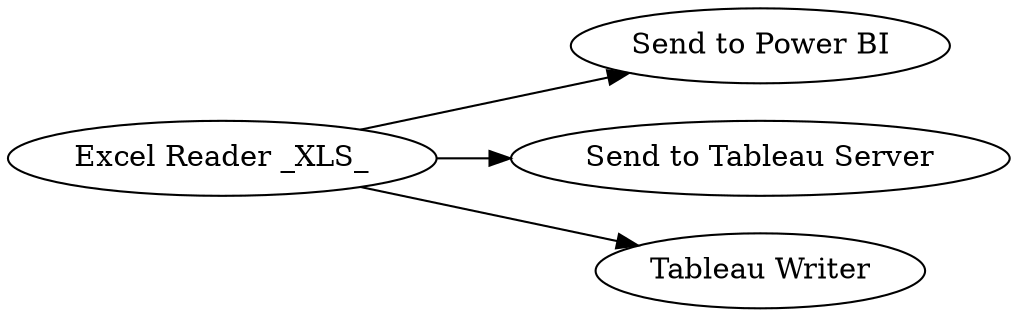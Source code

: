 digraph {
	"-2409065600036666270_1" [label="Send to Power BI"]
	"-2409065600036666270_4" [label="Excel Reader _XLS_"]
	"-2409065600036666270_2" [label="Send to Tableau Server"]
	"-2409065600036666270_3" [label="Tableau Writer"]
	"-2409065600036666270_4" -> "-2409065600036666270_2"
	"-2409065600036666270_4" -> "-2409065600036666270_1"
	"-2409065600036666270_4" -> "-2409065600036666270_3"
	rankdir=LR
}
